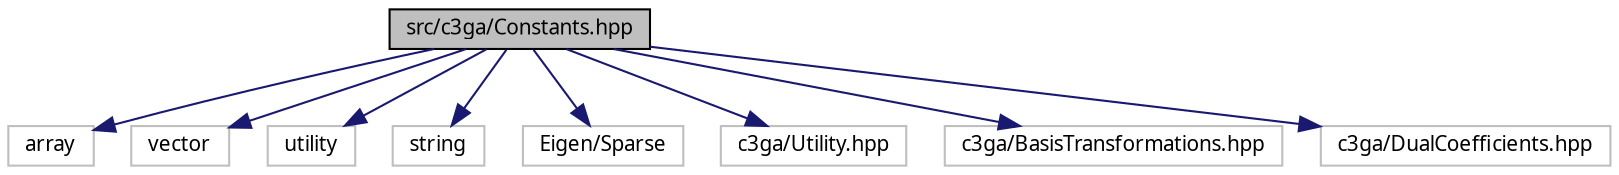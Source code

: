 digraph "src/c3ga/Constants.hpp"
{
 // LATEX_PDF_SIZE
  bgcolor="transparent";
  edge [fontname="Helvetica#FreeSans",fontsize="10",labelfontname="Helvetica#FreeSans",labelfontsize="10"];
  node [fontname="Helvetica#FreeSans",fontsize="10",shape=record];
  Node1 [label="src/c3ga/Constants.hpp",height=0.2,width=0.4,color="black", fillcolor="grey75", style="filled", fontcolor="black",tooltip="Constant values and data related to the specified geometric algebra (c3ga)"];
  Node1 -> Node2 [color="midnightblue",fontsize="10",style="solid",fontname="Helvetica#FreeSans"];
  Node2 [label="array",height=0.2,width=0.4,color="grey75",tooltip=" "];
  Node1 -> Node3 [color="midnightblue",fontsize="10",style="solid",fontname="Helvetica#FreeSans"];
  Node3 [label="vector",height=0.2,width=0.4,color="grey75",tooltip=" "];
  Node1 -> Node4 [color="midnightblue",fontsize="10",style="solid",fontname="Helvetica#FreeSans"];
  Node4 [label="utility",height=0.2,width=0.4,color="grey75",tooltip=" "];
  Node1 -> Node5 [color="midnightblue",fontsize="10",style="solid",fontname="Helvetica#FreeSans"];
  Node5 [label="string",height=0.2,width=0.4,color="grey75",tooltip=" "];
  Node1 -> Node6 [color="midnightblue",fontsize="10",style="solid",fontname="Helvetica#FreeSans"];
  Node6 [label="Eigen/Sparse",height=0.2,width=0.4,color="grey75",tooltip=" "];
  Node1 -> Node7 [color="midnightblue",fontsize="10",style="solid",fontname="Helvetica#FreeSans"];
  Node7 [label="c3ga/Utility.hpp",height=0.2,width=0.4,color="grey75",tooltip=" "];
  Node1 -> Node8 [color="midnightblue",fontsize="10",style="solid",fontname="Helvetica#FreeSans"];
  Node8 [label="c3ga/BasisTransformations.hpp",height=0.2,width=0.4,color="grey75",tooltip=" "];
  Node1 -> Node9 [color="midnightblue",fontsize="10",style="solid",fontname="Helvetica#FreeSans"];
  Node9 [label="c3ga/DualCoefficients.hpp",height=0.2,width=0.4,color="grey75",tooltip=" "];
}

